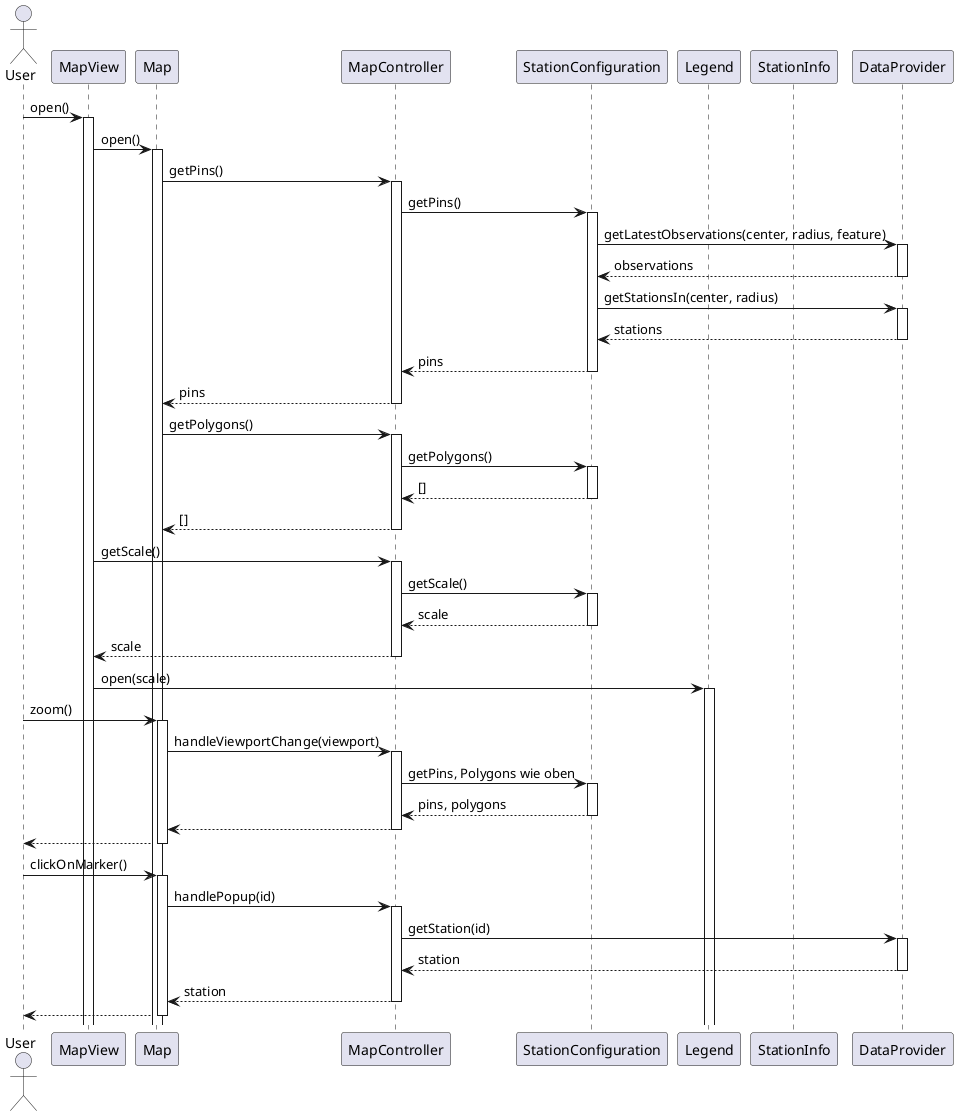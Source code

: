 @startuml MapPageTest

actor User
participant MapView
participant Map
participant MapController
participant StationConfiguration
participant Legend 
participant StationInfo
participant DataProvider

User -> MapView ++ : open()
MapView -> Map ++ : open()
Map -> MapController ++ : getPins()
MapController -> StationConfiguration ++ : getPins()
StationConfiguration -> DataProvider ++ : getLatestObservations(center, radius, feature)
return observations
StationConfiguration -> DataProvider ++ : getStationsIn(center, radius)
return stations
return pins
return pins
Map -> MapController ++ : getPolygons()
MapController -> StationConfiguration ++ : getPolygons()
return []
return []
MapView -> MapController ++ : getScale()
MapController -> StationConfiguration ++ : getScale()
return scale
return scale
MapView -> Legend ++ : open(scale)

'Nutzer zoomt'
User -> Map ++ : zoom()
Map -> MapController ++ : handleViewportChange(viewport)
MapController -> StationConfiguration ++ : getPins, Polygons wie oben
return pins, polygons
return 
return

'Nutzer wählt Station'
User -> Map ++ : clickOnMarker()
Map -> MapController ++ : handlePopup(id)
MapController -> DataProvider ++ : getStation(id)
return station
return station
return
@enduml